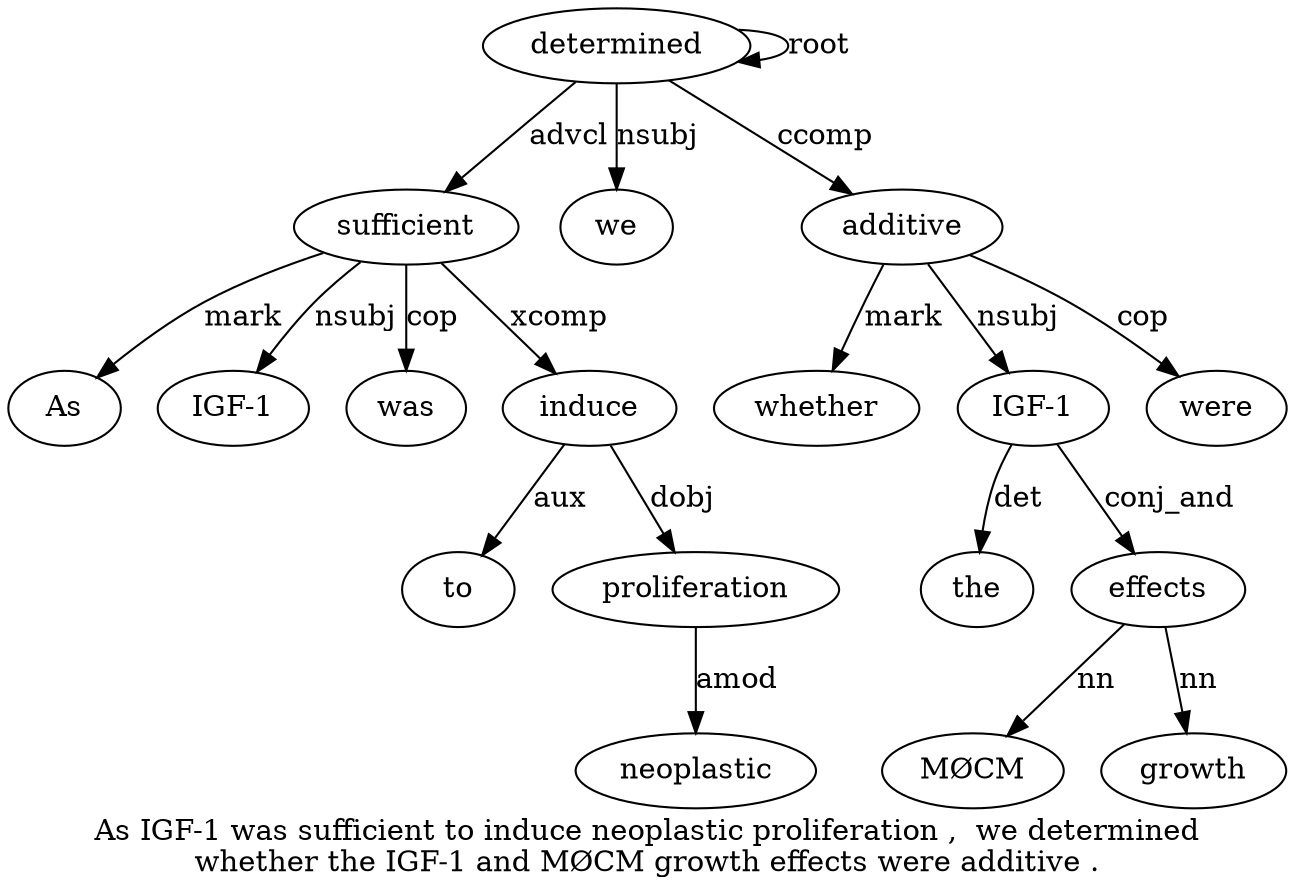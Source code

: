digraph "As IGF-1 was sufficient to induce neoplastic proliferation ,  we determined whether the IGF-1 and MØCM growth effects were additive ." {
label="As IGF-1 was sufficient to induce neoplastic proliferation ,  we determined
whether the IGF-1 and MØCM growth effects were additive .";
sufficient4 [style=filled, fillcolor=white, label=sufficient];
As1 [style=filled, fillcolor=white, label=As];
sufficient4 -> As1  [label=mark];
"IGF-12" [style=filled, fillcolor=white, label="IGF-1"];
sufficient4 -> "IGF-12"  [label=nsubj];
was3 [style=filled, fillcolor=white, label=was];
sufficient4 -> was3  [label=cop];
determined11 [style=filled, fillcolor=white, label=determined];
determined11 -> sufficient4  [label=advcl];
induce6 [style=filled, fillcolor=white, label=induce];
to5 [style=filled, fillcolor=white, label=to];
induce6 -> to5  [label=aux];
sufficient4 -> induce6  [label=xcomp];
proliferation8 [style=filled, fillcolor=white, label=proliferation];
neoplastic7 [style=filled, fillcolor=white, label=neoplastic];
proliferation8 -> neoplastic7  [label=amod];
induce6 -> proliferation8  [label=dobj];
we10 [style=filled, fillcolor=white, label=we];
determined11 -> we10  [label=nsubj];
determined11 -> determined11  [label=root];
additive20 [style=filled, fillcolor=white, label=additive];
whether12 [style=filled, fillcolor=white, label=whether];
additive20 -> whether12  [label=mark];
"IGF-14" [style=filled, fillcolor=white, label="IGF-1"];
the13 [style=filled, fillcolor=white, label=the];
"IGF-14" -> the13  [label=det];
additive20 -> "IGF-14"  [label=nsubj];
effects18 [style=filled, fillcolor=white, label=effects];
"MØCM16" [style=filled, fillcolor=white, label="MØCM"];
effects18 -> "MØCM16"  [label=nn];
growth17 [style=filled, fillcolor=white, label=growth];
effects18 -> growth17  [label=nn];
"IGF-14" -> effects18  [label=conj_and];
were19 [style=filled, fillcolor=white, label=were];
additive20 -> were19  [label=cop];
determined11 -> additive20  [label=ccomp];
}

